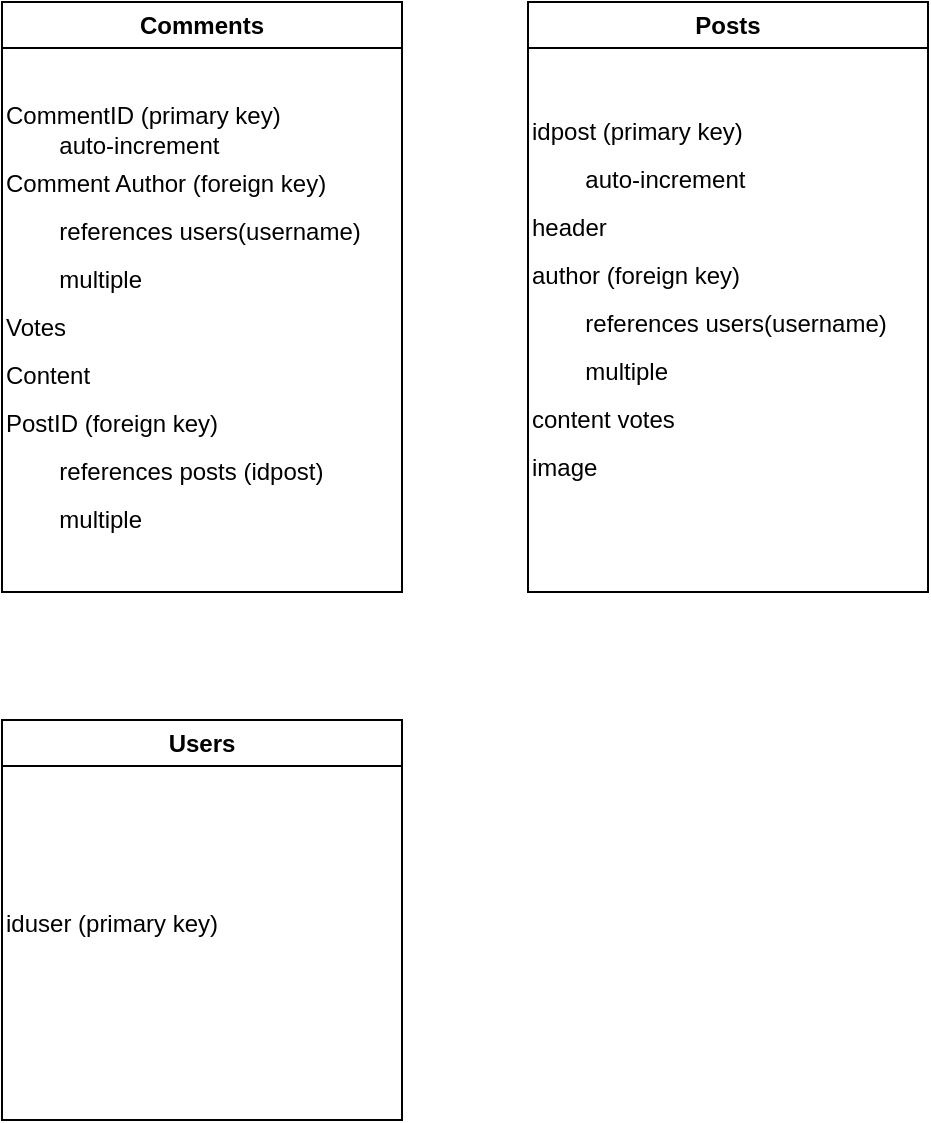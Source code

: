 <mxfile version="24.3.0" type="github">
  <diagram name="Page-1" id="IFO9jll74MJHKwy7mGaH">
    <mxGraphModel dx="1434" dy="738" grid="0" gridSize="10" guides="1" tooltips="1" connect="1" arrows="1" fold="1" page="1" pageScale="1" pageWidth="850" pageHeight="1100" math="0" shadow="0">
      <root>
        <mxCell id="0" />
        <mxCell id="1" parent="0" />
        <mxCell id="tMJNUVbW8pnuoRqj2yc3-6" value="Comments" style="swimlane;whiteSpace=wrap;html=1;" vertex="1" parent="1">
          <mxGeometry x="94" y="79" width="200" height="295" as="geometry" />
        </mxCell>
        <mxCell id="tMJNUVbW8pnuoRqj2yc3-9" value="CommentID (primary key)&lt;div&gt;&lt;span style=&quot;white-space: pre;&quot;&gt;&#x9;&lt;/span&gt;auto-increment&amp;nbsp;&lt;br&gt;&lt;div style=&quot;line-height: 200%;&quot;&gt;Comment Author (foreign key)&lt;/div&gt;&lt;div style=&quot;line-height: 200%;&quot;&gt;&lt;span style=&quot;white-space: pre;&quot;&gt;&#x9;&lt;/span&gt;references users(username)&lt;br&gt;&lt;/div&gt;&lt;div style=&quot;line-height: 200%;&quot;&gt;&lt;span style=&quot;white-space: pre;&quot;&gt;&#x9;&lt;/span&gt;multiple&lt;br&gt;&lt;/div&gt;&lt;div style=&quot;line-height: 200%;&quot;&gt;Votes&lt;/div&gt;&lt;div style=&quot;line-height: 200%;&quot;&gt;Content&lt;/div&gt;&lt;div style=&quot;line-height: 200%;&quot;&gt;PostID&lt;span style=&quot;background-color: initial;&quot;&gt;&amp;nbsp;(foreign key)&lt;/span&gt;&lt;/div&gt;&lt;div style=&quot;line-height: 200%;&quot;&gt;&lt;span style=&quot;background-color: initial;&quot;&gt;&lt;span style=&quot;white-space: pre;&quot;&gt;&#x9;&lt;/span&gt;references posts (idpost)&lt;br&gt;&lt;/span&gt;&lt;/div&gt;&lt;/div&gt;&lt;div style=&quot;line-height: 200%;&quot;&gt;&lt;span style=&quot;background-color: initial;&quot;&gt;&lt;span style=&quot;white-space: pre;&quot;&gt;&#x9;&lt;/span&gt;multiple&lt;br&gt;&lt;/span&gt;&lt;/div&gt;" style="text;html=1;align=left;verticalAlign=middle;whiteSpace=wrap;rounded=0;" vertex="1" parent="tMJNUVbW8pnuoRqj2yc3-6">
          <mxGeometry y="25" width="200" height="270" as="geometry" />
        </mxCell>
        <mxCell id="tMJNUVbW8pnuoRqj2yc3-12" value="Posts" style="swimlane;whiteSpace=wrap;html=1;" vertex="1" parent="1">
          <mxGeometry x="357" y="79" width="200" height="295" as="geometry" />
        </mxCell>
        <mxCell id="tMJNUVbW8pnuoRqj2yc3-13" value="&lt;div style=&quot;line-height: 200%;&quot;&gt;&lt;span style=&quot;background-color: initial;&quot;&gt;idpost (primary key)&lt;/span&gt;&lt;/div&gt;&lt;div style=&quot;line-height: 200%;&quot;&gt;&lt;span style=&quot;background-color: initial;&quot;&gt;&lt;span style=&quot;white-space: pre;&quot;&gt;&#x9;&lt;/span&gt;auto-increment&amp;nbsp;&lt;br&gt;&lt;/span&gt;&lt;/div&gt;&lt;div style=&quot;line-height: 200%;&quot;&gt;&lt;span style=&quot;background-color: initial;&quot;&gt;header&lt;/span&gt;&lt;/div&gt;&lt;div style=&quot;line-height: 200%;&quot;&gt;&lt;span style=&quot;background-color: initial;&quot;&gt;author (foreign key)&lt;/span&gt;&lt;/div&gt;&lt;div style=&quot;line-height: 200%;&quot;&gt;&lt;span style=&quot;background-color: initial;&quot;&gt;&lt;span style=&quot;white-space: pre;&quot;&gt;&#x9;&lt;/span&gt;references users(username)&lt;br&gt;&lt;/span&gt;&lt;/div&gt;&lt;div style=&quot;line-height: 200%;&quot;&gt;&lt;span style=&quot;background-color: initial;&quot;&gt;&lt;span style=&quot;white-space: pre;&quot;&gt;&#x9;&lt;/span&gt;multiple&lt;br&gt;&lt;/span&gt;&lt;/div&gt;&lt;div style=&quot;line-height: 200%;&quot;&gt;&lt;span style=&quot;background-color: initial;&quot;&gt;content votes&lt;/span&gt;&lt;/div&gt;&lt;div style=&quot;line-height: 200%;&quot;&gt;&lt;span style=&quot;background-color: initial;&quot;&gt;image&lt;/span&gt;&lt;/div&gt;&lt;div style=&quot;line-height: 200%;&quot;&gt;&lt;span style=&quot;background-color: initial;&quot;&gt;&lt;br&gt;&lt;/span&gt;&lt;/div&gt;" style="text;html=1;align=left;verticalAlign=middle;whiteSpace=wrap;rounded=0;" vertex="1" parent="tMJNUVbW8pnuoRqj2yc3-12">
          <mxGeometry y="25" width="200" height="270" as="geometry" />
        </mxCell>
        <mxCell id="tMJNUVbW8pnuoRqj2yc3-14" value="Users" style="swimlane;whiteSpace=wrap;html=1;" vertex="1" parent="1">
          <mxGeometry x="94" y="438" width="200" height="200" as="geometry" />
        </mxCell>
        <mxCell id="tMJNUVbW8pnuoRqj2yc3-15" value="&lt;div style=&quot;line-height: 200%;&quot;&gt;iduser (primary key)&lt;/div&gt;&lt;div style=&quot;line-height: 200%;&quot;&gt;&lt;br&gt;&lt;/div&gt;" style="text;html=1;align=left;verticalAlign=middle;whiteSpace=wrap;rounded=0;" vertex="1" parent="tMJNUVbW8pnuoRqj2yc3-14">
          <mxGeometry y="25" width="200" height="175" as="geometry" />
        </mxCell>
      </root>
    </mxGraphModel>
  </diagram>
</mxfile>
